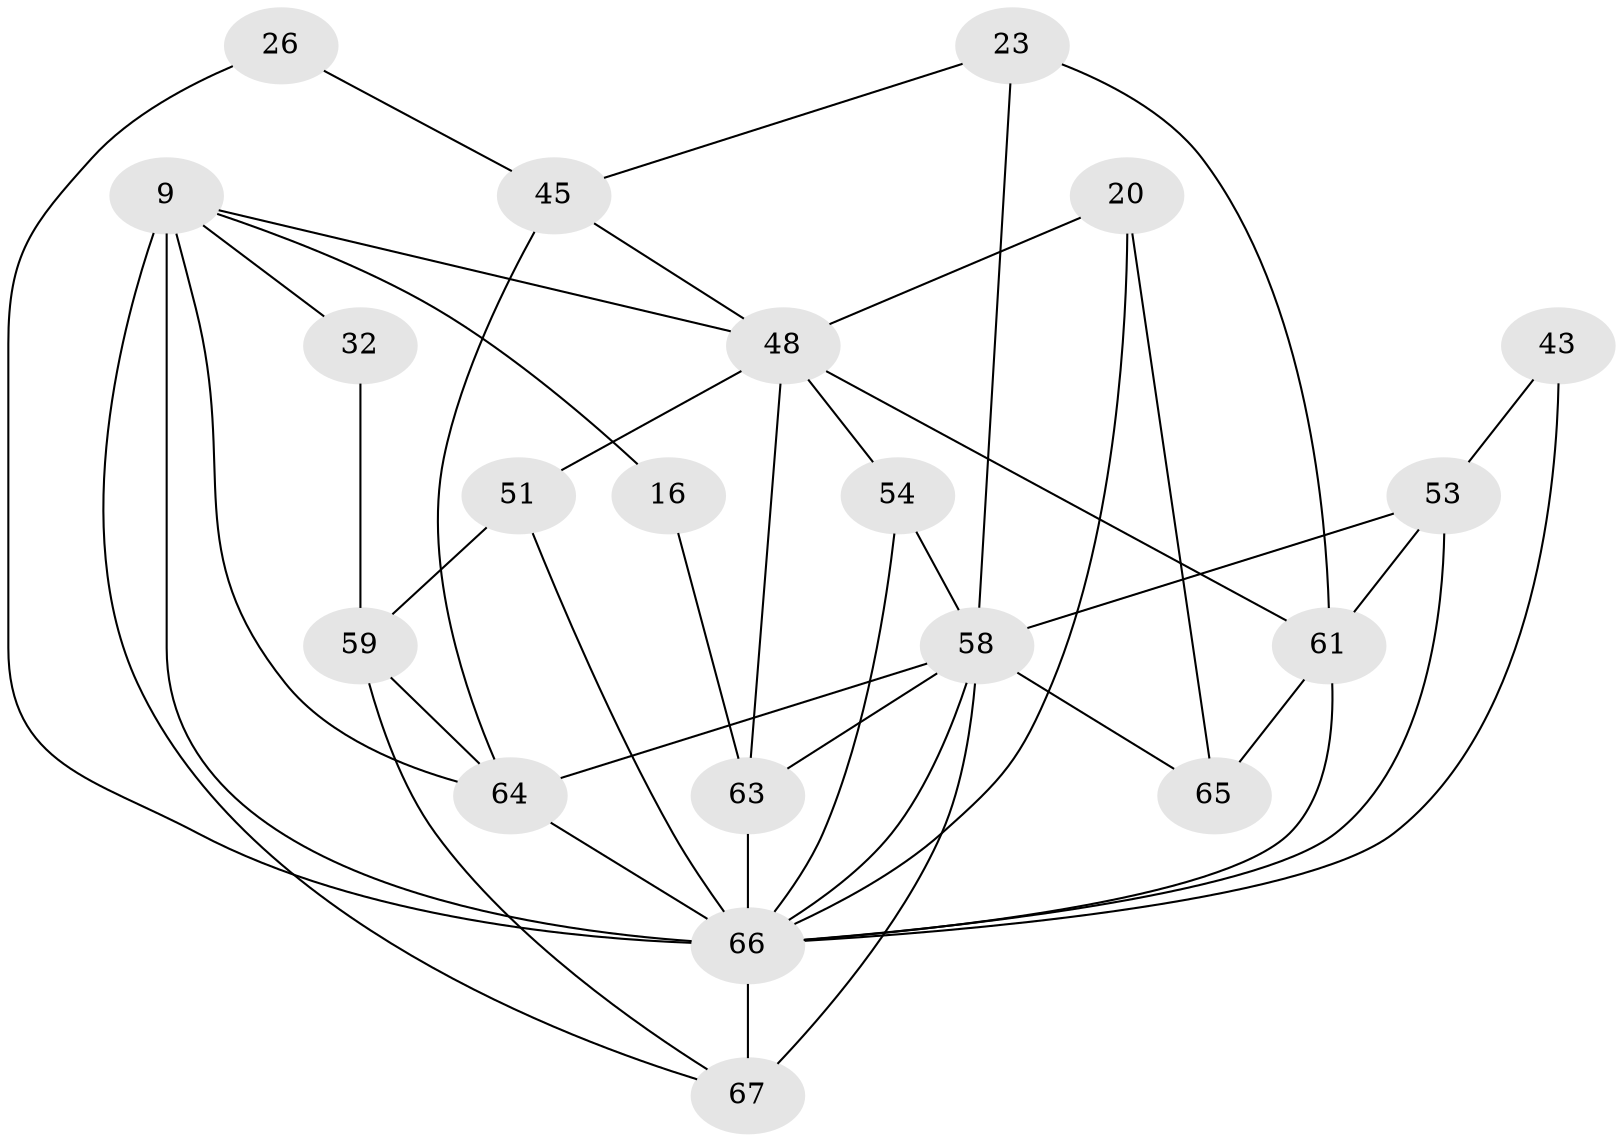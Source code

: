 // original degree distribution, {4: 0.16417910447761194, 3: 0.31343283582089554, 5: 0.208955223880597, 2: 0.16417910447761194, 6: 0.04477611940298507, 8: 0.029850746268656716, 7: 0.07462686567164178}
// Generated by graph-tools (version 1.1) at 2025/53/03/04/25 21:53:46]
// undirected, 20 vertices, 43 edges
graph export_dot {
graph [start="1"]
  node [color=gray90,style=filled];
  9 [super="+4+7+6"];
  16;
  20;
  23;
  26;
  32;
  43 [super="+24"];
  45 [super="+12"];
  48 [super="+40+31"];
  51;
  53 [super="+39+50"];
  54 [super="+25"];
  58 [super="+47+35+41"];
  59;
  61 [super="+17+37"];
  63 [super="+11+55+13+49"];
  64 [super="+30+44"];
  65;
  66 [super="+18+19+42+62"];
  67 [super="+3"];
  9 -- 32;
  9 -- 67;
  9 -- 16;
  9 -- 48;
  9 -- 66 [weight=6];
  9 -- 64;
  16 -- 63;
  20 -- 48 [weight=2];
  20 -- 65;
  20 -- 66 [weight=2];
  23 -- 45;
  23 -- 61;
  23 -- 58;
  26 -- 45;
  26 -- 66;
  32 -- 59;
  43 -- 66 [weight=3];
  43 -- 53 [weight=2];
  45 -- 64 [weight=2];
  45 -- 48;
  48 -- 51;
  48 -- 63 [weight=4];
  48 -- 61 [weight=2];
  48 -- 54;
  51 -- 59;
  51 -- 66;
  53 -- 58;
  53 -- 61;
  53 -- 66 [weight=3];
  54 -- 66 [weight=3];
  54 -- 58;
  58 -- 67 [weight=2];
  58 -- 65;
  58 -- 63 [weight=4];
  58 -- 66;
  58 -- 64;
  59 -- 67 [weight=2];
  59 -- 64;
  61 -- 66 [weight=5];
  61 -- 65;
  63 -- 66 [weight=5];
  64 -- 66 [weight=4];
  66 -- 67 [weight=3];
}
